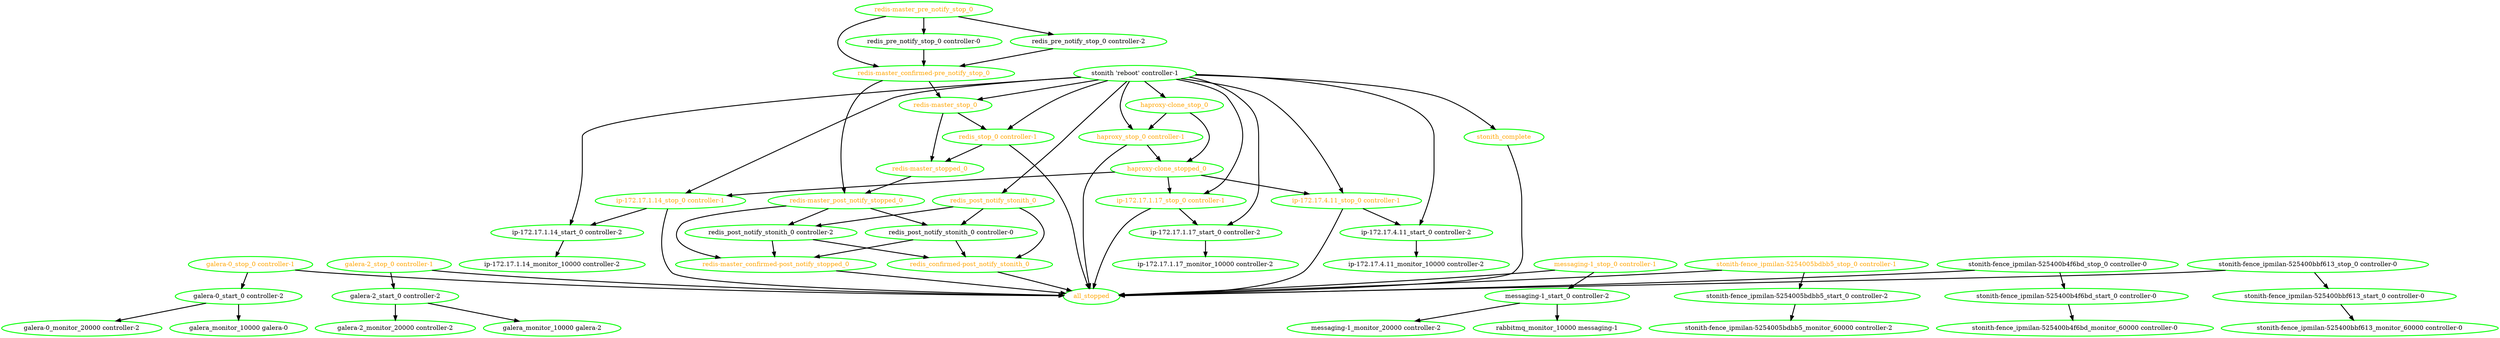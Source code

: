 digraph "g" {
"all_stopped" [ style=bold color="green" fontcolor="orange"]
"galera-0_monitor_20000 controller-2" [ style=bold color="green" fontcolor="black"]
"galera-0_start_0 controller-2" -> "galera-0_monitor_20000 controller-2" [ style = bold]
"galera-0_start_0 controller-2" -> "galera_monitor_10000 galera-0" [ style = bold]
"galera-0_start_0 controller-2" [ style=bold color="green" fontcolor="black"]
"galera-0_stop_0 controller-1" -> "all_stopped" [ style = bold]
"galera-0_stop_0 controller-1" -> "galera-0_start_0 controller-2" [ style = bold]
"galera-0_stop_0 controller-1" [ style=bold color="green" fontcolor="orange"]
"galera-2_monitor_20000 controller-2" [ style=bold color="green" fontcolor="black"]
"galera-2_start_0 controller-2" -> "galera-2_monitor_20000 controller-2" [ style = bold]
"galera-2_start_0 controller-2" -> "galera_monitor_10000 galera-2" [ style = bold]
"galera-2_start_0 controller-2" [ style=bold color="green" fontcolor="black"]
"galera-2_stop_0 controller-1" -> "all_stopped" [ style = bold]
"galera-2_stop_0 controller-1" -> "galera-2_start_0 controller-2" [ style = bold]
"galera-2_stop_0 controller-1" [ style=bold color="green" fontcolor="orange"]
"galera_monitor_10000 galera-0" [ style=bold color="green" fontcolor="black"]
"galera_monitor_10000 galera-2" [ style=bold color="green" fontcolor="black"]
"haproxy-clone_stop_0" -> "haproxy-clone_stopped_0" [ style = bold]
"haproxy-clone_stop_0" -> "haproxy_stop_0 controller-1" [ style = bold]
"haproxy-clone_stop_0" [ style=bold color="green" fontcolor="orange"]
"haproxy-clone_stopped_0" -> "ip-172.17.1.14_stop_0 controller-1" [ style = bold]
"haproxy-clone_stopped_0" -> "ip-172.17.1.17_stop_0 controller-1" [ style = bold]
"haproxy-clone_stopped_0" -> "ip-172.17.4.11_stop_0 controller-1" [ style = bold]
"haproxy-clone_stopped_0" [ style=bold color="green" fontcolor="orange"]
"haproxy_stop_0 controller-1" -> "all_stopped" [ style = bold]
"haproxy_stop_0 controller-1" -> "haproxy-clone_stopped_0" [ style = bold]
"haproxy_stop_0 controller-1" [ style=bold color="green" fontcolor="orange"]
"ip-172.17.1.14_monitor_10000 controller-2" [ style=bold color="green" fontcolor="black"]
"ip-172.17.1.14_start_0 controller-2" -> "ip-172.17.1.14_monitor_10000 controller-2" [ style = bold]
"ip-172.17.1.14_start_0 controller-2" [ style=bold color="green" fontcolor="black"]
"ip-172.17.1.14_stop_0 controller-1" -> "all_stopped" [ style = bold]
"ip-172.17.1.14_stop_0 controller-1" -> "ip-172.17.1.14_start_0 controller-2" [ style = bold]
"ip-172.17.1.14_stop_0 controller-1" [ style=bold color="green" fontcolor="orange"]
"ip-172.17.1.17_monitor_10000 controller-2" [ style=bold color="green" fontcolor="black"]
"ip-172.17.1.17_start_0 controller-2" -> "ip-172.17.1.17_monitor_10000 controller-2" [ style = bold]
"ip-172.17.1.17_start_0 controller-2" [ style=bold color="green" fontcolor="black"]
"ip-172.17.1.17_stop_0 controller-1" -> "all_stopped" [ style = bold]
"ip-172.17.1.17_stop_0 controller-1" -> "ip-172.17.1.17_start_0 controller-2" [ style = bold]
"ip-172.17.1.17_stop_0 controller-1" [ style=bold color="green" fontcolor="orange"]
"ip-172.17.4.11_monitor_10000 controller-2" [ style=bold color="green" fontcolor="black"]
"ip-172.17.4.11_start_0 controller-2" -> "ip-172.17.4.11_monitor_10000 controller-2" [ style = bold]
"ip-172.17.4.11_start_0 controller-2" [ style=bold color="green" fontcolor="black"]
"ip-172.17.4.11_stop_0 controller-1" -> "all_stopped" [ style = bold]
"ip-172.17.4.11_stop_0 controller-1" -> "ip-172.17.4.11_start_0 controller-2" [ style = bold]
"ip-172.17.4.11_stop_0 controller-1" [ style=bold color="green" fontcolor="orange"]
"messaging-1_monitor_20000 controller-2" [ style=bold color="green" fontcolor="black"]
"messaging-1_start_0 controller-2" -> "messaging-1_monitor_20000 controller-2" [ style = bold]
"messaging-1_start_0 controller-2" -> "rabbitmq_monitor_10000 messaging-1" [ style = bold]
"messaging-1_start_0 controller-2" [ style=bold color="green" fontcolor="black"]
"messaging-1_stop_0 controller-1" -> "all_stopped" [ style = bold]
"messaging-1_stop_0 controller-1" -> "messaging-1_start_0 controller-2" [ style = bold]
"messaging-1_stop_0 controller-1" [ style=bold color="green" fontcolor="orange"]
"rabbitmq_monitor_10000 messaging-1" [ style=bold color="green" fontcolor="black"]
"redis-master_confirmed-post_notify_stopped_0" -> "all_stopped" [ style = bold]
"redis-master_confirmed-post_notify_stopped_0" [ style=bold color="green" fontcolor="orange"]
"redis-master_confirmed-pre_notify_stop_0" -> "redis-master_post_notify_stopped_0" [ style = bold]
"redis-master_confirmed-pre_notify_stop_0" -> "redis-master_stop_0" [ style = bold]
"redis-master_confirmed-pre_notify_stop_0" [ style=bold color="green" fontcolor="orange"]
"redis-master_post_notify_stopped_0" -> "redis-master_confirmed-post_notify_stopped_0" [ style = bold]
"redis-master_post_notify_stopped_0" -> "redis_post_notify_stonith_0 controller-0" [ style = bold]
"redis-master_post_notify_stopped_0" -> "redis_post_notify_stonith_0 controller-2" [ style = bold]
"redis-master_post_notify_stopped_0" [ style=bold color="green" fontcolor="orange"]
"redis-master_pre_notify_stop_0" -> "redis-master_confirmed-pre_notify_stop_0" [ style = bold]
"redis-master_pre_notify_stop_0" -> "redis_pre_notify_stop_0 controller-0" [ style = bold]
"redis-master_pre_notify_stop_0" -> "redis_pre_notify_stop_0 controller-2" [ style = bold]
"redis-master_pre_notify_stop_0" [ style=bold color="green" fontcolor="orange"]
"redis-master_stop_0" -> "redis-master_stopped_0" [ style = bold]
"redis-master_stop_0" -> "redis_stop_0 controller-1" [ style = bold]
"redis-master_stop_0" [ style=bold color="green" fontcolor="orange"]
"redis-master_stopped_0" -> "redis-master_post_notify_stopped_0" [ style = bold]
"redis-master_stopped_0" [ style=bold color="green" fontcolor="orange"]
"redis_confirmed-post_notify_stonith_0" -> "all_stopped" [ style = bold]
"redis_confirmed-post_notify_stonith_0" [ style=bold color="green" fontcolor="orange"]
"redis_post_notify_stonith_0 controller-0" -> "redis-master_confirmed-post_notify_stopped_0" [ style = bold]
"redis_post_notify_stonith_0 controller-0" -> "redis_confirmed-post_notify_stonith_0" [ style = bold]
"redis_post_notify_stonith_0 controller-0" [ style=bold color="green" fontcolor="black"]
"redis_post_notify_stonith_0 controller-2" -> "redis-master_confirmed-post_notify_stopped_0" [ style = bold]
"redis_post_notify_stonith_0 controller-2" -> "redis_confirmed-post_notify_stonith_0" [ style = bold]
"redis_post_notify_stonith_0 controller-2" [ style=bold color="green" fontcolor="black"]
"redis_post_notify_stonith_0" -> "redis_confirmed-post_notify_stonith_0" [ style = bold]
"redis_post_notify_stonith_0" -> "redis_post_notify_stonith_0 controller-0" [ style = bold]
"redis_post_notify_stonith_0" -> "redis_post_notify_stonith_0 controller-2" [ style = bold]
"redis_post_notify_stonith_0" [ style=bold color="green" fontcolor="orange"]
"redis_pre_notify_stop_0 controller-0" -> "redis-master_confirmed-pre_notify_stop_0" [ style = bold]
"redis_pre_notify_stop_0 controller-0" [ style=bold color="green" fontcolor="black"]
"redis_pre_notify_stop_0 controller-2" -> "redis-master_confirmed-pre_notify_stop_0" [ style = bold]
"redis_pre_notify_stop_0 controller-2" [ style=bold color="green" fontcolor="black"]
"redis_stop_0 controller-1" -> "all_stopped" [ style = bold]
"redis_stop_0 controller-1" -> "redis-master_stopped_0" [ style = bold]
"redis_stop_0 controller-1" [ style=bold color="green" fontcolor="orange"]
"stonith 'reboot' controller-1" -> "haproxy-clone_stop_0" [ style = bold]
"stonith 'reboot' controller-1" -> "haproxy_stop_0 controller-1" [ style = bold]
"stonith 'reboot' controller-1" -> "ip-172.17.1.14_start_0 controller-2" [ style = bold]
"stonith 'reboot' controller-1" -> "ip-172.17.1.14_stop_0 controller-1" [ style = bold]
"stonith 'reboot' controller-1" -> "ip-172.17.1.17_start_0 controller-2" [ style = bold]
"stonith 'reboot' controller-1" -> "ip-172.17.1.17_stop_0 controller-1" [ style = bold]
"stonith 'reboot' controller-1" -> "ip-172.17.4.11_start_0 controller-2" [ style = bold]
"stonith 'reboot' controller-1" -> "ip-172.17.4.11_stop_0 controller-1" [ style = bold]
"stonith 'reboot' controller-1" -> "redis-master_stop_0" [ style = bold]
"stonith 'reboot' controller-1" -> "redis_post_notify_stonith_0" [ style = bold]
"stonith 'reboot' controller-1" -> "redis_stop_0 controller-1" [ style = bold]
"stonith 'reboot' controller-1" -> "stonith_complete" [ style = bold]
"stonith 'reboot' controller-1" [ style=bold color="green" fontcolor="black"]
"stonith-fence_ipmilan-5254005bdbb5_monitor_60000 controller-2" [ style=bold color="green" fontcolor="black"]
"stonith-fence_ipmilan-5254005bdbb5_start_0 controller-2" -> "stonith-fence_ipmilan-5254005bdbb5_monitor_60000 controller-2" [ style = bold]
"stonith-fence_ipmilan-5254005bdbb5_start_0 controller-2" [ style=bold color="green" fontcolor="black"]
"stonith-fence_ipmilan-5254005bdbb5_stop_0 controller-1" -> "all_stopped" [ style = bold]
"stonith-fence_ipmilan-5254005bdbb5_stop_0 controller-1" -> "stonith-fence_ipmilan-5254005bdbb5_start_0 controller-2" [ style = bold]
"stonith-fence_ipmilan-5254005bdbb5_stop_0 controller-1" [ style=bold color="green" fontcolor="orange"]
"stonith-fence_ipmilan-525400b4f6bd_monitor_60000 controller-0" [ style=bold color="green" fontcolor="black"]
"stonith-fence_ipmilan-525400b4f6bd_start_0 controller-0" -> "stonith-fence_ipmilan-525400b4f6bd_monitor_60000 controller-0" [ style = bold]
"stonith-fence_ipmilan-525400b4f6bd_start_0 controller-0" [ style=bold color="green" fontcolor="black"]
"stonith-fence_ipmilan-525400b4f6bd_stop_0 controller-0" -> "all_stopped" [ style = bold]
"stonith-fence_ipmilan-525400b4f6bd_stop_0 controller-0" -> "stonith-fence_ipmilan-525400b4f6bd_start_0 controller-0" [ style = bold]
"stonith-fence_ipmilan-525400b4f6bd_stop_0 controller-0" [ style=bold color="green" fontcolor="black"]
"stonith-fence_ipmilan-525400bbf613_monitor_60000 controller-0" [ style=bold color="green" fontcolor="black"]
"stonith-fence_ipmilan-525400bbf613_start_0 controller-0" -> "stonith-fence_ipmilan-525400bbf613_monitor_60000 controller-0" [ style = bold]
"stonith-fence_ipmilan-525400bbf613_start_0 controller-0" [ style=bold color="green" fontcolor="black"]
"stonith-fence_ipmilan-525400bbf613_stop_0 controller-0" -> "all_stopped" [ style = bold]
"stonith-fence_ipmilan-525400bbf613_stop_0 controller-0" -> "stonith-fence_ipmilan-525400bbf613_start_0 controller-0" [ style = bold]
"stonith-fence_ipmilan-525400bbf613_stop_0 controller-0" [ style=bold color="green" fontcolor="black"]
"stonith_complete" -> "all_stopped" [ style = bold]
"stonith_complete" [ style=bold color="green" fontcolor="orange"]
}
